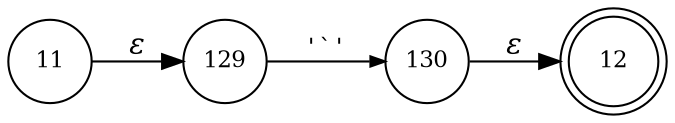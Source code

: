 digraph ATN {
rankdir=LR;
s12[fontsize=11, label="12", shape=doublecircle, fixedsize=true, width=.6];
s129[fontsize=11,label="129", shape=circle, fixedsize=true, width=.55, peripheries=1];
s130[fontsize=11,label="130", shape=circle, fixedsize=true, width=.55, peripheries=1];
s11[fontsize=11,label="11", shape=circle, fixedsize=true, width=.55, peripheries=1];
s11 -> s129 [fontname="Times-Italic", label="&epsilon;"];
s129 -> s130 [fontsize=11, fontname="Courier", arrowsize=.7, label = "'`'", arrowhead = normal];
s130 -> s12 [fontname="Times-Italic", label="&epsilon;"];
}